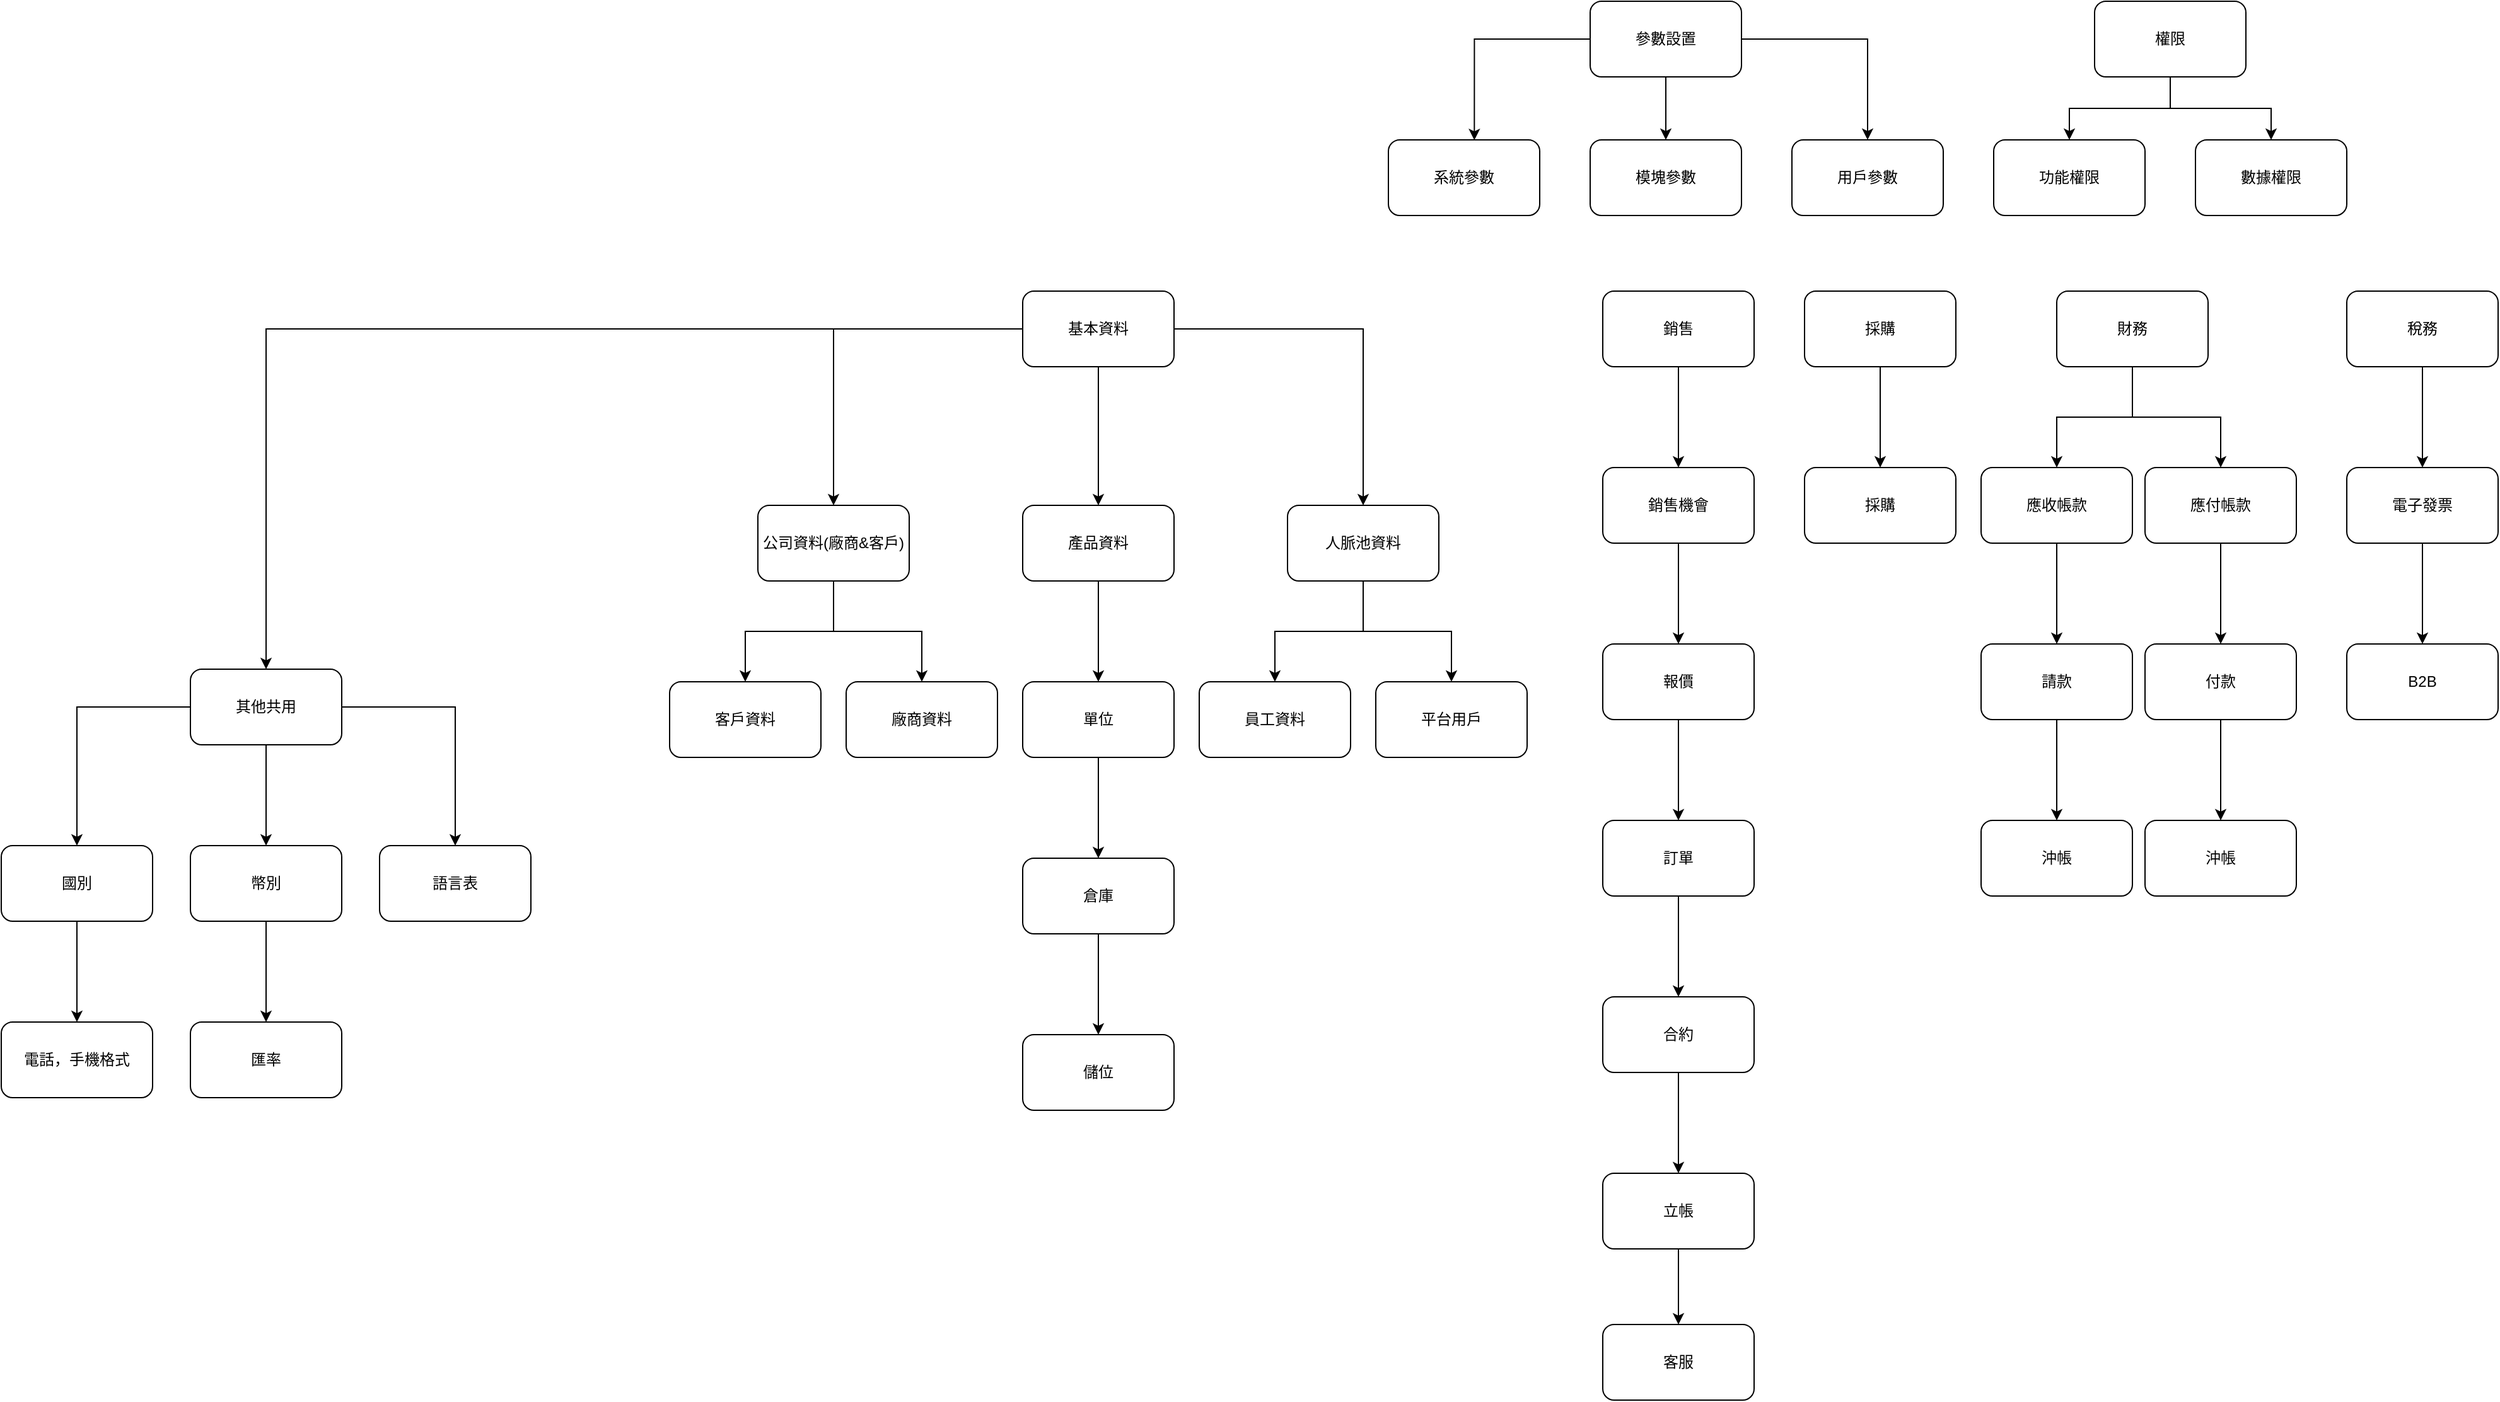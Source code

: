 <mxfile version="12.6.4" type="github">
  <diagram id="VFQIRhX2l2Cj4RpFaq4_" name="第1頁">
    <mxGraphModel dx="4162" dy="984" grid="1" gridSize="10" guides="1" tooltips="1" connect="1" arrows="1" fold="1" page="1" pageScale="1" pageWidth="1169" pageHeight="827" math="0" shadow="0">
      <root>
        <mxCell id="0"/>
        <mxCell id="1" parent="0"/>
        <mxCell id="ilsoI_vcHrYi1VQH8grE-2" value="模塊參數" style="rounded=1;whiteSpace=wrap;html=1;" vertex="1" parent="1">
          <mxGeometry x="-360" y="160" width="120" height="60" as="geometry"/>
        </mxCell>
        <mxCell id="ilsoI_vcHrYi1VQH8grE-3" value="用戶參數" style="rounded=1;whiteSpace=wrap;html=1;" vertex="1" parent="1">
          <mxGeometry x="-200" y="160" width="120" height="60" as="geometry"/>
        </mxCell>
        <mxCell id="ilsoI_vcHrYi1VQH8grE-8" value="" style="edgeStyle=orthogonalEdgeStyle;rounded=0;orthogonalLoop=1;jettySize=auto;html=1;" edge="1" parent="1" source="ilsoI_vcHrYi1VQH8grE-4" target="ilsoI_vcHrYi1VQH8grE-7">
          <mxGeometry relative="1" as="geometry"/>
        </mxCell>
        <mxCell id="ilsoI_vcHrYi1VQH8grE-24" value="" style="edgeStyle=orthogonalEdgeStyle;rounded=0;orthogonalLoop=1;jettySize=auto;html=1;" edge="1" parent="1" source="ilsoI_vcHrYi1VQH8grE-4" target="ilsoI_vcHrYi1VQH8grE-23">
          <mxGeometry relative="1" as="geometry"/>
        </mxCell>
        <mxCell id="ilsoI_vcHrYi1VQH8grE-27" style="edgeStyle=orthogonalEdgeStyle;rounded=0;orthogonalLoop=1;jettySize=auto;html=1;entryX=0.5;entryY=0;entryDx=0;entryDy=0;" edge="1" parent="1" source="ilsoI_vcHrYi1VQH8grE-4" target="ilsoI_vcHrYi1VQH8grE-26">
          <mxGeometry relative="1" as="geometry"/>
        </mxCell>
        <mxCell id="ilsoI_vcHrYi1VQH8grE-63" style="edgeStyle=orthogonalEdgeStyle;rounded=0;orthogonalLoop=1;jettySize=auto;html=1;" edge="1" parent="1" source="ilsoI_vcHrYi1VQH8grE-4" target="ilsoI_vcHrYi1VQH8grE-62">
          <mxGeometry relative="1" as="geometry"/>
        </mxCell>
        <mxCell id="ilsoI_vcHrYi1VQH8grE-4" value="基本資料" style="rounded=1;whiteSpace=wrap;html=1;" vertex="1" parent="1">
          <mxGeometry x="-810" y="280" width="120" height="60" as="geometry"/>
        </mxCell>
        <mxCell id="ilsoI_vcHrYi1VQH8grE-55" value="" style="edgeStyle=orthogonalEdgeStyle;rounded=0;orthogonalLoop=1;jettySize=auto;html=1;" edge="1" parent="1" source="ilsoI_vcHrYi1VQH8grE-23" target="ilsoI_vcHrYi1VQH8grE-54">
          <mxGeometry relative="1" as="geometry"/>
        </mxCell>
        <mxCell id="ilsoI_vcHrYi1VQH8grE-23" value="產品資料" style="rounded=1;whiteSpace=wrap;html=1;" vertex="1" parent="1">
          <mxGeometry x="-810" y="450" width="120" height="60" as="geometry"/>
        </mxCell>
        <mxCell id="ilsoI_vcHrYi1VQH8grE-57" value="" style="edgeStyle=orthogonalEdgeStyle;rounded=0;orthogonalLoop=1;jettySize=auto;html=1;" edge="1" parent="1" source="ilsoI_vcHrYi1VQH8grE-54" target="ilsoI_vcHrYi1VQH8grE-56">
          <mxGeometry relative="1" as="geometry"/>
        </mxCell>
        <mxCell id="ilsoI_vcHrYi1VQH8grE-54" value="單位" style="rounded=1;whiteSpace=wrap;html=1;" vertex="1" parent="1">
          <mxGeometry x="-810" y="590" width="120" height="60" as="geometry"/>
        </mxCell>
        <mxCell id="ilsoI_vcHrYi1VQH8grE-59" value="" style="edgeStyle=orthogonalEdgeStyle;rounded=0;orthogonalLoop=1;jettySize=auto;html=1;" edge="1" parent="1" source="ilsoI_vcHrYi1VQH8grE-56" target="ilsoI_vcHrYi1VQH8grE-58">
          <mxGeometry relative="1" as="geometry"/>
        </mxCell>
        <mxCell id="ilsoI_vcHrYi1VQH8grE-56" value="倉庫" style="rounded=1;whiteSpace=wrap;html=1;" vertex="1" parent="1">
          <mxGeometry x="-810" y="730" width="120" height="60" as="geometry"/>
        </mxCell>
        <mxCell id="ilsoI_vcHrYi1VQH8grE-58" value="儲位" style="rounded=1;whiteSpace=wrap;html=1;" vertex="1" parent="1">
          <mxGeometry x="-810" y="870" width="120" height="60" as="geometry"/>
        </mxCell>
        <mxCell id="ilsoI_vcHrYi1VQH8grE-36" value="" style="edgeStyle=orthogonalEdgeStyle;rounded=0;orthogonalLoop=1;jettySize=auto;html=1;" edge="1" parent="1" source="ilsoI_vcHrYi1VQH8grE-7" target="ilsoI_vcHrYi1VQH8grE-35">
          <mxGeometry relative="1" as="geometry"/>
        </mxCell>
        <mxCell id="ilsoI_vcHrYi1VQH8grE-38" style="edgeStyle=orthogonalEdgeStyle;rounded=0;orthogonalLoop=1;jettySize=auto;html=1;" edge="1" parent="1" source="ilsoI_vcHrYi1VQH8grE-7" target="ilsoI_vcHrYi1VQH8grE-37">
          <mxGeometry relative="1" as="geometry"/>
        </mxCell>
        <mxCell id="ilsoI_vcHrYi1VQH8grE-7" value="公司資料(廠商&amp;amp;客戶)" style="rounded=1;whiteSpace=wrap;html=1;" vertex="1" parent="1">
          <mxGeometry x="-1020" y="450" width="120" height="60" as="geometry"/>
        </mxCell>
        <mxCell id="ilsoI_vcHrYi1VQH8grE-35" value="客戶資料" style="rounded=1;whiteSpace=wrap;html=1;" vertex="1" parent="1">
          <mxGeometry x="-1090" y="590" width="120" height="60" as="geometry"/>
        </mxCell>
        <mxCell id="ilsoI_vcHrYi1VQH8grE-10" value="" style="edgeStyle=orthogonalEdgeStyle;rounded=0;orthogonalLoop=1;jettySize=auto;html=1;" edge="1" parent="1" source="ilsoI_vcHrYi1VQH8grE-5" target="ilsoI_vcHrYi1VQH8grE-9">
          <mxGeometry relative="1" as="geometry"/>
        </mxCell>
        <mxCell id="ilsoI_vcHrYi1VQH8grE-5" value="銷售" style="rounded=1;whiteSpace=wrap;html=1;" vertex="1" parent="1">
          <mxGeometry x="-350" y="280" width="120" height="60" as="geometry"/>
        </mxCell>
        <mxCell id="ilsoI_vcHrYi1VQH8grE-12" value="" style="edgeStyle=orthogonalEdgeStyle;rounded=0;orthogonalLoop=1;jettySize=auto;html=1;" edge="1" parent="1" source="ilsoI_vcHrYi1VQH8grE-9" target="ilsoI_vcHrYi1VQH8grE-11">
          <mxGeometry relative="1" as="geometry"/>
        </mxCell>
        <mxCell id="ilsoI_vcHrYi1VQH8grE-9" value="銷售機會" style="rounded=1;whiteSpace=wrap;html=1;" vertex="1" parent="1">
          <mxGeometry x="-350" y="420" width="120" height="60" as="geometry"/>
        </mxCell>
        <mxCell id="ilsoI_vcHrYi1VQH8grE-16" value="" style="edgeStyle=orthogonalEdgeStyle;rounded=0;orthogonalLoop=1;jettySize=auto;html=1;" edge="1" parent="1" source="ilsoI_vcHrYi1VQH8grE-11" target="ilsoI_vcHrYi1VQH8grE-15">
          <mxGeometry relative="1" as="geometry"/>
        </mxCell>
        <mxCell id="ilsoI_vcHrYi1VQH8grE-11" value="報價" style="rounded=1;whiteSpace=wrap;html=1;" vertex="1" parent="1">
          <mxGeometry x="-350" y="560" width="120" height="60" as="geometry"/>
        </mxCell>
        <mxCell id="ilsoI_vcHrYi1VQH8grE-18" value="" style="edgeStyle=orthogonalEdgeStyle;rounded=0;orthogonalLoop=1;jettySize=auto;html=1;" edge="1" parent="1" source="ilsoI_vcHrYi1VQH8grE-15" target="ilsoI_vcHrYi1VQH8grE-17">
          <mxGeometry relative="1" as="geometry"/>
        </mxCell>
        <mxCell id="ilsoI_vcHrYi1VQH8grE-15" value="訂單" style="rounded=1;whiteSpace=wrap;html=1;" vertex="1" parent="1">
          <mxGeometry x="-350" y="700" width="120" height="60" as="geometry"/>
        </mxCell>
        <mxCell id="ilsoI_vcHrYi1VQH8grE-20" value="" style="edgeStyle=orthogonalEdgeStyle;rounded=0;orthogonalLoop=1;jettySize=auto;html=1;" edge="1" parent="1" source="ilsoI_vcHrYi1VQH8grE-17" target="ilsoI_vcHrYi1VQH8grE-19">
          <mxGeometry relative="1" as="geometry"/>
        </mxCell>
        <mxCell id="ilsoI_vcHrYi1VQH8grE-17" value="合約" style="rounded=1;whiteSpace=wrap;html=1;" vertex="1" parent="1">
          <mxGeometry x="-350" y="840" width="120" height="60" as="geometry"/>
        </mxCell>
        <mxCell id="ilsoI_vcHrYi1VQH8grE-22" value="" style="edgeStyle=orthogonalEdgeStyle;rounded=0;orthogonalLoop=1;jettySize=auto;html=1;" edge="1" parent="1" source="ilsoI_vcHrYi1VQH8grE-19" target="ilsoI_vcHrYi1VQH8grE-21">
          <mxGeometry relative="1" as="geometry"/>
        </mxCell>
        <mxCell id="ilsoI_vcHrYi1VQH8grE-19" value="立帳" style="rounded=1;whiteSpace=wrap;html=1;" vertex="1" parent="1">
          <mxGeometry x="-350" y="980" width="120" height="60" as="geometry"/>
        </mxCell>
        <mxCell id="ilsoI_vcHrYi1VQH8grE-21" value="客服" style="rounded=1;whiteSpace=wrap;html=1;" vertex="1" parent="1">
          <mxGeometry x="-350" y="1100" width="120" height="60" as="geometry"/>
        </mxCell>
        <mxCell id="ilsoI_vcHrYi1VQH8grE-73" value="" style="edgeStyle=orthogonalEdgeStyle;rounded=0;orthogonalLoop=1;jettySize=auto;html=1;" edge="1" parent="1" source="ilsoI_vcHrYi1VQH8grE-6" target="ilsoI_vcHrYi1VQH8grE-72">
          <mxGeometry relative="1" as="geometry"/>
        </mxCell>
        <mxCell id="ilsoI_vcHrYi1VQH8grE-75" style="edgeStyle=orthogonalEdgeStyle;rounded=0;orthogonalLoop=1;jettySize=auto;html=1;entryX=0.5;entryY=0;entryDx=0;entryDy=0;" edge="1" parent="1" source="ilsoI_vcHrYi1VQH8grE-6" target="ilsoI_vcHrYi1VQH8grE-74">
          <mxGeometry relative="1" as="geometry"/>
        </mxCell>
        <mxCell id="ilsoI_vcHrYi1VQH8grE-6" value="財務" style="rounded=1;whiteSpace=wrap;html=1;" vertex="1" parent="1">
          <mxGeometry x="10" y="280" width="120" height="60" as="geometry"/>
        </mxCell>
        <mxCell id="ilsoI_vcHrYi1VQH8grE-77" value="" style="edgeStyle=orthogonalEdgeStyle;rounded=0;orthogonalLoop=1;jettySize=auto;html=1;" edge="1" parent="1" source="ilsoI_vcHrYi1VQH8grE-72" target="ilsoI_vcHrYi1VQH8grE-76">
          <mxGeometry relative="1" as="geometry"/>
        </mxCell>
        <mxCell id="ilsoI_vcHrYi1VQH8grE-72" value="應收帳款" style="rounded=1;whiteSpace=wrap;html=1;" vertex="1" parent="1">
          <mxGeometry x="-50" y="420" width="120" height="60" as="geometry"/>
        </mxCell>
        <mxCell id="ilsoI_vcHrYi1VQH8grE-79" value="" style="edgeStyle=orthogonalEdgeStyle;rounded=0;orthogonalLoop=1;jettySize=auto;html=1;" edge="1" parent="1" source="ilsoI_vcHrYi1VQH8grE-76" target="ilsoI_vcHrYi1VQH8grE-78">
          <mxGeometry relative="1" as="geometry"/>
        </mxCell>
        <mxCell id="ilsoI_vcHrYi1VQH8grE-76" value="請款" style="rounded=1;whiteSpace=wrap;html=1;" vertex="1" parent="1">
          <mxGeometry x="-50" y="560" width="120" height="60" as="geometry"/>
        </mxCell>
        <mxCell id="ilsoI_vcHrYi1VQH8grE-78" value="沖帳" style="rounded=1;whiteSpace=wrap;html=1;" vertex="1" parent="1">
          <mxGeometry x="-50" y="700" width="120" height="60" as="geometry"/>
        </mxCell>
        <mxCell id="ilsoI_vcHrYi1VQH8grE-29" value="" style="edgeStyle=orthogonalEdgeStyle;rounded=0;orthogonalLoop=1;jettySize=auto;html=1;" edge="1" parent="1" source="ilsoI_vcHrYi1VQH8grE-26" target="ilsoI_vcHrYi1VQH8grE-28">
          <mxGeometry relative="1" as="geometry"/>
        </mxCell>
        <mxCell id="ilsoI_vcHrYi1VQH8grE-34" style="edgeStyle=orthogonalEdgeStyle;rounded=0;orthogonalLoop=1;jettySize=auto;html=1;entryX=0.5;entryY=0;entryDx=0;entryDy=0;" edge="1" parent="1" source="ilsoI_vcHrYi1VQH8grE-26" target="ilsoI_vcHrYi1VQH8grE-33">
          <mxGeometry relative="1" as="geometry"/>
        </mxCell>
        <mxCell id="ilsoI_vcHrYi1VQH8grE-26" value="人脈池資料" style="rounded=1;whiteSpace=wrap;html=1;" vertex="1" parent="1">
          <mxGeometry x="-600" y="450" width="120" height="60" as="geometry"/>
        </mxCell>
        <mxCell id="ilsoI_vcHrYi1VQH8grE-28" value="員工資料" style="rounded=1;whiteSpace=wrap;html=1;" vertex="1" parent="1">
          <mxGeometry x="-670" y="590" width="120" height="60" as="geometry"/>
        </mxCell>
        <mxCell id="ilsoI_vcHrYi1VQH8grE-33" value="平台用戶" style="rounded=1;whiteSpace=wrap;html=1;" vertex="1" parent="1">
          <mxGeometry x="-530" y="590" width="120" height="60" as="geometry"/>
        </mxCell>
        <mxCell id="ilsoI_vcHrYi1VQH8grE-37" value="廠商資料" style="rounded=1;whiteSpace=wrap;html=1;" vertex="1" parent="1">
          <mxGeometry x="-950" y="590" width="120" height="60" as="geometry"/>
        </mxCell>
        <mxCell id="ilsoI_vcHrYi1VQH8grE-41" value="" style="edgeStyle=orthogonalEdgeStyle;rounded=0;orthogonalLoop=1;jettySize=auto;html=1;" edge="1" parent="1" source="ilsoI_vcHrYi1VQH8grE-39" target="ilsoI_vcHrYi1VQH8grE-40">
          <mxGeometry relative="1" as="geometry"/>
        </mxCell>
        <mxCell id="ilsoI_vcHrYi1VQH8grE-39" value="稅務" style="rounded=1;whiteSpace=wrap;html=1;" vertex="1" parent="1">
          <mxGeometry x="240" y="280" width="120" height="60" as="geometry"/>
        </mxCell>
        <mxCell id="ilsoI_vcHrYi1VQH8grE-85" value="" style="edgeStyle=orthogonalEdgeStyle;rounded=0;orthogonalLoop=1;jettySize=auto;html=1;" edge="1" parent="1" source="ilsoI_vcHrYi1VQH8grE-40" target="ilsoI_vcHrYi1VQH8grE-84">
          <mxGeometry relative="1" as="geometry"/>
        </mxCell>
        <mxCell id="ilsoI_vcHrYi1VQH8grE-40" value="電子發票" style="rounded=1;whiteSpace=wrap;html=1;" vertex="1" parent="1">
          <mxGeometry x="240" y="420" width="120" height="60" as="geometry"/>
        </mxCell>
        <mxCell id="ilsoI_vcHrYi1VQH8grE-84" value="B2B" style="rounded=1;whiteSpace=wrap;html=1;" vertex="1" parent="1">
          <mxGeometry x="240" y="560" width="120" height="60" as="geometry"/>
        </mxCell>
        <mxCell id="ilsoI_vcHrYi1VQH8grE-44" style="edgeStyle=orthogonalEdgeStyle;rounded=0;orthogonalLoop=1;jettySize=auto;html=1;" edge="1" parent="1" source="ilsoI_vcHrYi1VQH8grE-42" target="ilsoI_vcHrYi1VQH8grE-43">
          <mxGeometry relative="1" as="geometry"/>
        </mxCell>
        <mxCell id="ilsoI_vcHrYi1VQH8grE-48" style="edgeStyle=orthogonalEdgeStyle;rounded=0;orthogonalLoop=1;jettySize=auto;html=1;exitX=0.5;exitY=1;exitDx=0;exitDy=0;entryX=0.5;entryY=0;entryDx=0;entryDy=0;" edge="1" parent="1" source="ilsoI_vcHrYi1VQH8grE-42" target="ilsoI_vcHrYi1VQH8grE-47">
          <mxGeometry relative="1" as="geometry"/>
        </mxCell>
        <mxCell id="ilsoI_vcHrYi1VQH8grE-42" value="權限" style="rounded=1;whiteSpace=wrap;html=1;" vertex="1" parent="1">
          <mxGeometry x="40" y="50" width="120" height="60" as="geometry"/>
        </mxCell>
        <mxCell id="ilsoI_vcHrYi1VQH8grE-43" value="數據權限" style="rounded=1;whiteSpace=wrap;html=1;" vertex="1" parent="1">
          <mxGeometry x="120" y="160" width="120" height="60" as="geometry"/>
        </mxCell>
        <mxCell id="ilsoI_vcHrYi1VQH8grE-47" value="功能權限" style="rounded=1;whiteSpace=wrap;html=1;" vertex="1" parent="1">
          <mxGeometry x="-40" y="160" width="120" height="60" as="geometry"/>
        </mxCell>
        <mxCell id="ilsoI_vcHrYi1VQH8grE-49" value="系統參數" style="rounded=1;whiteSpace=wrap;html=1;" vertex="1" parent="1">
          <mxGeometry x="-520" y="160" width="120" height="60" as="geometry"/>
        </mxCell>
        <mxCell id="ilsoI_vcHrYi1VQH8grE-51" style="edgeStyle=orthogonalEdgeStyle;rounded=0;orthogonalLoop=1;jettySize=auto;html=1;entryX=0.568;entryY=0.004;entryDx=0;entryDy=0;entryPerimeter=0;" edge="1" parent="1" source="ilsoI_vcHrYi1VQH8grE-50" target="ilsoI_vcHrYi1VQH8grE-49">
          <mxGeometry relative="1" as="geometry"/>
        </mxCell>
        <mxCell id="ilsoI_vcHrYi1VQH8grE-52" style="edgeStyle=orthogonalEdgeStyle;rounded=0;orthogonalLoop=1;jettySize=auto;html=1;entryX=0.5;entryY=0;entryDx=0;entryDy=0;" edge="1" parent="1" source="ilsoI_vcHrYi1VQH8grE-50" target="ilsoI_vcHrYi1VQH8grE-2">
          <mxGeometry relative="1" as="geometry"/>
        </mxCell>
        <mxCell id="ilsoI_vcHrYi1VQH8grE-53" style="edgeStyle=orthogonalEdgeStyle;rounded=0;orthogonalLoop=1;jettySize=auto;html=1;" edge="1" parent="1" source="ilsoI_vcHrYi1VQH8grE-50" target="ilsoI_vcHrYi1VQH8grE-3">
          <mxGeometry relative="1" as="geometry"/>
        </mxCell>
        <mxCell id="ilsoI_vcHrYi1VQH8grE-50" value="參數設置" style="rounded=1;whiteSpace=wrap;html=1;" vertex="1" parent="1">
          <mxGeometry x="-360" y="50" width="120" height="60" as="geometry"/>
        </mxCell>
        <mxCell id="ilsoI_vcHrYi1VQH8grE-65" value="" style="edgeStyle=orthogonalEdgeStyle;rounded=0;orthogonalLoop=1;jettySize=auto;html=1;" edge="1" parent="1" source="ilsoI_vcHrYi1VQH8grE-62" target="ilsoI_vcHrYi1VQH8grE-64">
          <mxGeometry relative="1" as="geometry"/>
        </mxCell>
        <mxCell id="ilsoI_vcHrYi1VQH8grE-69" style="edgeStyle=orthogonalEdgeStyle;rounded=0;orthogonalLoop=1;jettySize=auto;html=1;" edge="1" parent="1" source="ilsoI_vcHrYi1VQH8grE-62" target="ilsoI_vcHrYi1VQH8grE-68">
          <mxGeometry relative="1" as="geometry"/>
        </mxCell>
        <mxCell id="ilsoI_vcHrYi1VQH8grE-71" style="edgeStyle=orthogonalEdgeStyle;rounded=0;orthogonalLoop=1;jettySize=auto;html=1;" edge="1" parent="1" source="ilsoI_vcHrYi1VQH8grE-62" target="ilsoI_vcHrYi1VQH8grE-70">
          <mxGeometry relative="1" as="geometry"/>
        </mxCell>
        <mxCell id="ilsoI_vcHrYi1VQH8grE-62" value="其他共用" style="rounded=1;whiteSpace=wrap;html=1;" vertex="1" parent="1">
          <mxGeometry x="-1470" y="580" width="120" height="60" as="geometry"/>
        </mxCell>
        <mxCell id="ilsoI_vcHrYi1VQH8grE-67" value="" style="edgeStyle=orthogonalEdgeStyle;rounded=0;orthogonalLoop=1;jettySize=auto;html=1;" edge="1" parent="1" source="ilsoI_vcHrYi1VQH8grE-64" target="ilsoI_vcHrYi1VQH8grE-66">
          <mxGeometry relative="1" as="geometry"/>
        </mxCell>
        <mxCell id="ilsoI_vcHrYi1VQH8grE-64" value="幣別" style="rounded=1;whiteSpace=wrap;html=1;" vertex="1" parent="1">
          <mxGeometry x="-1470" y="720" width="120" height="60" as="geometry"/>
        </mxCell>
        <mxCell id="ilsoI_vcHrYi1VQH8grE-66" value="匯率" style="rounded=1;whiteSpace=wrap;html=1;" vertex="1" parent="1">
          <mxGeometry x="-1470" y="860" width="120" height="60" as="geometry"/>
        </mxCell>
        <mxCell id="ilsoI_vcHrYi1VQH8grE-68" value="語言表" style="rounded=1;whiteSpace=wrap;html=1;" vertex="1" parent="1">
          <mxGeometry x="-1320" y="720" width="120" height="60" as="geometry"/>
        </mxCell>
        <mxCell id="ilsoI_vcHrYi1VQH8grE-90" value="" style="edgeStyle=orthogonalEdgeStyle;rounded=0;orthogonalLoop=1;jettySize=auto;html=1;" edge="1" parent="1" source="ilsoI_vcHrYi1VQH8grE-70" target="ilsoI_vcHrYi1VQH8grE-89">
          <mxGeometry relative="1" as="geometry"/>
        </mxCell>
        <mxCell id="ilsoI_vcHrYi1VQH8grE-70" value="國別" style="rounded=1;whiteSpace=wrap;html=1;" vertex="1" parent="1">
          <mxGeometry x="-1620" y="720" width="120" height="60" as="geometry"/>
        </mxCell>
        <mxCell id="ilsoI_vcHrYi1VQH8grE-89" value="電話，手機格式" style="rounded=1;whiteSpace=wrap;html=1;" vertex="1" parent="1">
          <mxGeometry x="-1620" y="860" width="120" height="60" as="geometry"/>
        </mxCell>
        <mxCell id="ilsoI_vcHrYi1VQH8grE-81" value="" style="edgeStyle=orthogonalEdgeStyle;rounded=0;orthogonalLoop=1;jettySize=auto;html=1;" edge="1" parent="1" source="ilsoI_vcHrYi1VQH8grE-74" target="ilsoI_vcHrYi1VQH8grE-80">
          <mxGeometry relative="1" as="geometry"/>
        </mxCell>
        <mxCell id="ilsoI_vcHrYi1VQH8grE-74" value="應付帳款" style="rounded=1;whiteSpace=wrap;html=1;" vertex="1" parent="1">
          <mxGeometry x="80" y="420" width="120" height="60" as="geometry"/>
        </mxCell>
        <mxCell id="ilsoI_vcHrYi1VQH8grE-83" value="" style="edgeStyle=orthogonalEdgeStyle;rounded=0;orthogonalLoop=1;jettySize=auto;html=1;" edge="1" parent="1" source="ilsoI_vcHrYi1VQH8grE-80" target="ilsoI_vcHrYi1VQH8grE-82">
          <mxGeometry relative="1" as="geometry"/>
        </mxCell>
        <mxCell id="ilsoI_vcHrYi1VQH8grE-80" value="付款" style="rounded=1;whiteSpace=wrap;html=1;" vertex="1" parent="1">
          <mxGeometry x="80" y="560" width="120" height="60" as="geometry"/>
        </mxCell>
        <mxCell id="ilsoI_vcHrYi1VQH8grE-82" value="沖帳" style="rounded=1;whiteSpace=wrap;html=1;" vertex="1" parent="1">
          <mxGeometry x="80" y="700" width="120" height="60" as="geometry"/>
        </mxCell>
        <mxCell id="ilsoI_vcHrYi1VQH8grE-88" value="" style="edgeStyle=orthogonalEdgeStyle;rounded=0;orthogonalLoop=1;jettySize=auto;html=1;" edge="1" parent="1" source="ilsoI_vcHrYi1VQH8grE-86" target="ilsoI_vcHrYi1VQH8grE-87">
          <mxGeometry relative="1" as="geometry"/>
        </mxCell>
        <mxCell id="ilsoI_vcHrYi1VQH8grE-86" value="採購" style="rounded=1;whiteSpace=wrap;html=1;" vertex="1" parent="1">
          <mxGeometry x="-190" y="280" width="120" height="60" as="geometry"/>
        </mxCell>
        <mxCell id="ilsoI_vcHrYi1VQH8grE-87" value="採購" style="rounded=1;whiteSpace=wrap;html=1;" vertex="1" parent="1">
          <mxGeometry x="-190" y="420" width="120" height="60" as="geometry"/>
        </mxCell>
      </root>
    </mxGraphModel>
  </diagram>
</mxfile>
